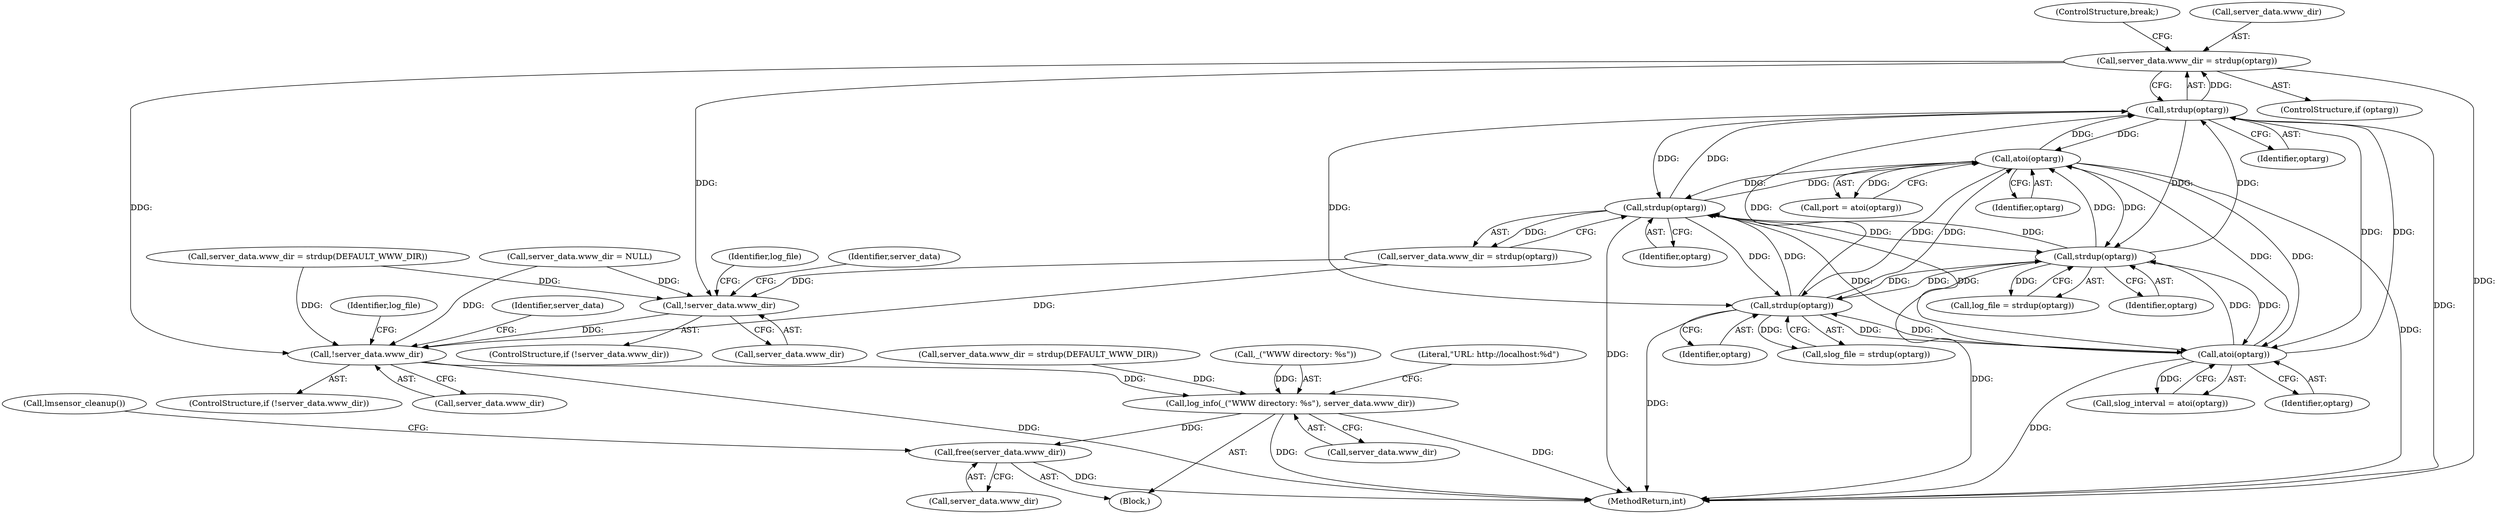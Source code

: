 digraph "1_wpitchoune_8b10426dcc0246c1712a99460dd470dcb1cc4d9c_0@API" {
"1000197" [label="(Call,server_data.www_dir = strdup(optarg))"];
"1000201" [label="(Call,strdup(optarg))"];
"1000186" [label="(Call,atoi(optarg))"];
"1000178" [label="(Call,strdup(optarg))"];
"1000213" [label="(Call,strdup(optarg))"];
"1000228" [label="(Call,strdup(optarg))"];
"1000242" [label="(Call,atoi(optarg))"];
"1000266" [label="(Call,!server_data.www_dir)"];
"1000289" [label="(Call,!server_data.www_dir)"];
"1000319" [label="(Call,log_info(_(\"WWW directory: %s\"), server_data.www_dir))"];
"1000403" [label="(Call,free(server_data.www_dir))"];
"1000127" [label="(Call,server_data.www_dir = NULL)"];
"1000240" [label="(Call,slog_interval = atoi(optarg))"];
"1000301" [label="(Identifier,log_file)"];
"1000174" [label="(Call,server_data.www_dir = strdup(optarg))"];
"1000187" [label="(Identifier,optarg)"];
"1000404" [label="(Call,server_data.www_dir)"];
"1000266" [label="(Call,!server_data.www_dir)"];
"1000178" [label="(Call,strdup(optarg))"];
"1000320" [label="(Call,_(\"WWW directory: %s\"))"];
"1000184" [label="(Call,port = atoi(optarg))"];
"1000186" [label="(Call,atoi(optarg))"];
"1000272" [label="(Identifier,server_data)"];
"1000214" [label="(Identifier,optarg)"];
"1000295" [label="(Identifier,server_data)"];
"1000403" [label="(Call,free(server_data.www_dir))"];
"1000289" [label="(Call,!server_data.www_dir)"];
"1000327" [label="(Literal,\"URL: http://localhost:%d\")"];
"1000226" [label="(Call,slog_file = strdup(optarg))"];
"1000322" [label="(Call,server_data.www_dir)"];
"1000229" [label="(Identifier,optarg)"];
"1000228" [label="(Call,strdup(optarg))"];
"1000270" [label="(Call,server_data.www_dir = strdup(DEFAULT_WWW_DIR))"];
"1000202" [label="(Identifier,optarg)"];
"1000203" [label="(ControlStructure,break;)"];
"1000290" [label="(Call,server_data.www_dir)"];
"1000195" [label="(ControlStructure,if (optarg))"];
"1000211" [label="(Call,log_file = strdup(optarg))"];
"1000104" [label="(Block,)"];
"1000278" [label="(Identifier,log_file)"];
"1000267" [label="(Call,server_data.www_dir)"];
"1000407" [label="(Call,lmsensor_cleanup())"];
"1000417" [label="(MethodReturn,int)"];
"1000243" [label="(Identifier,optarg)"];
"1000288" [label="(ControlStructure,if (!server_data.www_dir))"];
"1000198" [label="(Call,server_data.www_dir)"];
"1000201" [label="(Call,strdup(optarg))"];
"1000319" [label="(Call,log_info(_(\"WWW directory: %s\"), server_data.www_dir))"];
"1000179" [label="(Identifier,optarg)"];
"1000265" [label="(ControlStructure,if (!server_data.www_dir))"];
"1000242" [label="(Call,atoi(optarg))"];
"1000197" [label="(Call,server_data.www_dir = strdup(optarg))"];
"1000293" [label="(Call,server_data.www_dir = strdup(DEFAULT_WWW_DIR))"];
"1000213" [label="(Call,strdup(optarg))"];
"1000197" -> "1000195"  [label="AST: "];
"1000197" -> "1000201"  [label="CFG: "];
"1000198" -> "1000197"  [label="AST: "];
"1000201" -> "1000197"  [label="AST: "];
"1000203" -> "1000197"  [label="CFG: "];
"1000197" -> "1000417"  [label="DDG: "];
"1000201" -> "1000197"  [label="DDG: "];
"1000197" -> "1000266"  [label="DDG: "];
"1000197" -> "1000289"  [label="DDG: "];
"1000201" -> "1000202"  [label="CFG: "];
"1000202" -> "1000201"  [label="AST: "];
"1000201" -> "1000417"  [label="DDG: "];
"1000201" -> "1000178"  [label="DDG: "];
"1000201" -> "1000186"  [label="DDG: "];
"1000186" -> "1000201"  [label="DDG: "];
"1000178" -> "1000201"  [label="DDG: "];
"1000213" -> "1000201"  [label="DDG: "];
"1000228" -> "1000201"  [label="DDG: "];
"1000242" -> "1000201"  [label="DDG: "];
"1000201" -> "1000213"  [label="DDG: "];
"1000201" -> "1000228"  [label="DDG: "];
"1000201" -> "1000242"  [label="DDG: "];
"1000186" -> "1000184"  [label="AST: "];
"1000186" -> "1000187"  [label="CFG: "];
"1000187" -> "1000186"  [label="AST: "];
"1000184" -> "1000186"  [label="CFG: "];
"1000186" -> "1000417"  [label="DDG: "];
"1000186" -> "1000178"  [label="DDG: "];
"1000186" -> "1000184"  [label="DDG: "];
"1000178" -> "1000186"  [label="DDG: "];
"1000213" -> "1000186"  [label="DDG: "];
"1000228" -> "1000186"  [label="DDG: "];
"1000242" -> "1000186"  [label="DDG: "];
"1000186" -> "1000213"  [label="DDG: "];
"1000186" -> "1000228"  [label="DDG: "];
"1000186" -> "1000242"  [label="DDG: "];
"1000178" -> "1000174"  [label="AST: "];
"1000178" -> "1000179"  [label="CFG: "];
"1000179" -> "1000178"  [label="AST: "];
"1000174" -> "1000178"  [label="CFG: "];
"1000178" -> "1000417"  [label="DDG: "];
"1000178" -> "1000174"  [label="DDG: "];
"1000213" -> "1000178"  [label="DDG: "];
"1000228" -> "1000178"  [label="DDG: "];
"1000242" -> "1000178"  [label="DDG: "];
"1000178" -> "1000213"  [label="DDG: "];
"1000178" -> "1000228"  [label="DDG: "];
"1000178" -> "1000242"  [label="DDG: "];
"1000213" -> "1000211"  [label="AST: "];
"1000213" -> "1000214"  [label="CFG: "];
"1000214" -> "1000213"  [label="AST: "];
"1000211" -> "1000213"  [label="CFG: "];
"1000213" -> "1000417"  [label="DDG: "];
"1000213" -> "1000211"  [label="DDG: "];
"1000228" -> "1000213"  [label="DDG: "];
"1000242" -> "1000213"  [label="DDG: "];
"1000213" -> "1000228"  [label="DDG: "];
"1000213" -> "1000242"  [label="DDG: "];
"1000228" -> "1000226"  [label="AST: "];
"1000228" -> "1000229"  [label="CFG: "];
"1000229" -> "1000228"  [label="AST: "];
"1000226" -> "1000228"  [label="CFG: "];
"1000228" -> "1000417"  [label="DDG: "];
"1000228" -> "1000226"  [label="DDG: "];
"1000242" -> "1000228"  [label="DDG: "];
"1000228" -> "1000242"  [label="DDG: "];
"1000242" -> "1000240"  [label="AST: "];
"1000242" -> "1000243"  [label="CFG: "];
"1000243" -> "1000242"  [label="AST: "];
"1000240" -> "1000242"  [label="CFG: "];
"1000242" -> "1000417"  [label="DDG: "];
"1000242" -> "1000240"  [label="DDG: "];
"1000266" -> "1000265"  [label="AST: "];
"1000266" -> "1000267"  [label="CFG: "];
"1000267" -> "1000266"  [label="AST: "];
"1000272" -> "1000266"  [label="CFG: "];
"1000278" -> "1000266"  [label="CFG: "];
"1000127" -> "1000266"  [label="DDG: "];
"1000270" -> "1000266"  [label="DDG: "];
"1000174" -> "1000266"  [label="DDG: "];
"1000266" -> "1000289"  [label="DDG: "];
"1000289" -> "1000288"  [label="AST: "];
"1000289" -> "1000290"  [label="CFG: "];
"1000290" -> "1000289"  [label="AST: "];
"1000295" -> "1000289"  [label="CFG: "];
"1000301" -> "1000289"  [label="CFG: "];
"1000289" -> "1000417"  [label="DDG: "];
"1000127" -> "1000289"  [label="DDG: "];
"1000270" -> "1000289"  [label="DDG: "];
"1000174" -> "1000289"  [label="DDG: "];
"1000289" -> "1000319"  [label="DDG: "];
"1000319" -> "1000104"  [label="AST: "];
"1000319" -> "1000322"  [label="CFG: "];
"1000320" -> "1000319"  [label="AST: "];
"1000322" -> "1000319"  [label="AST: "];
"1000327" -> "1000319"  [label="CFG: "];
"1000319" -> "1000417"  [label="DDG: "];
"1000319" -> "1000417"  [label="DDG: "];
"1000320" -> "1000319"  [label="DDG: "];
"1000293" -> "1000319"  [label="DDG: "];
"1000319" -> "1000403"  [label="DDG: "];
"1000403" -> "1000104"  [label="AST: "];
"1000403" -> "1000404"  [label="CFG: "];
"1000404" -> "1000403"  [label="AST: "];
"1000407" -> "1000403"  [label="CFG: "];
"1000403" -> "1000417"  [label="DDG: "];
}
